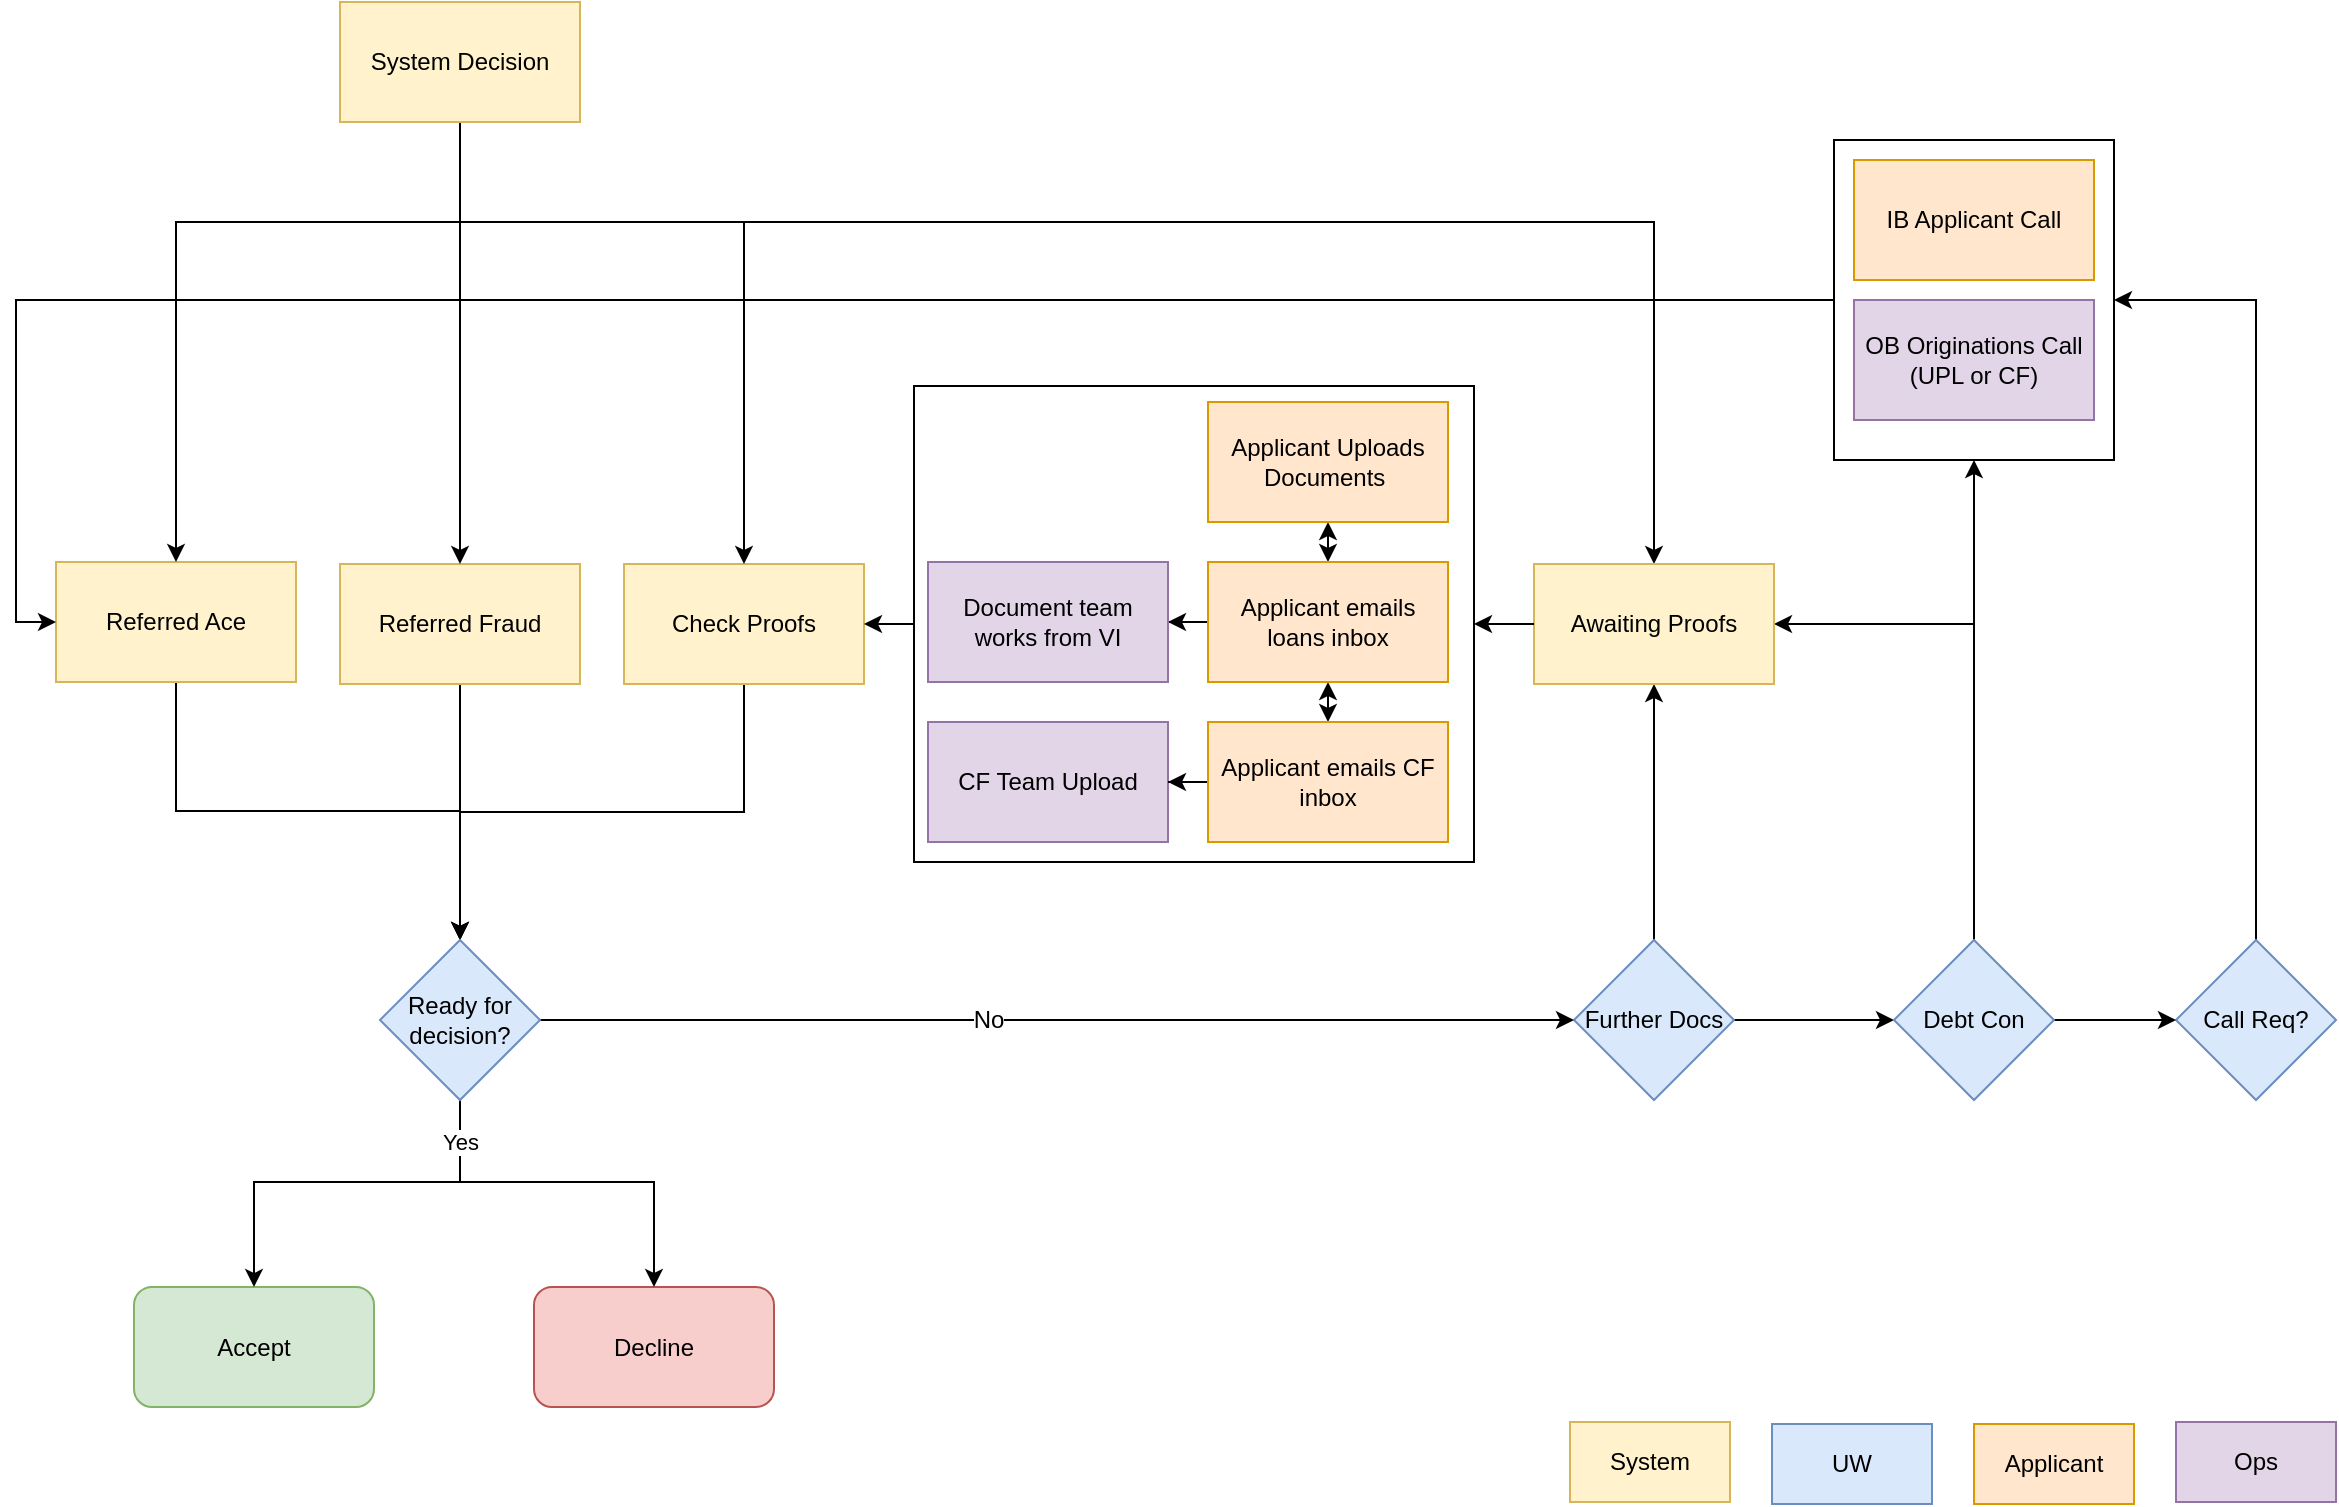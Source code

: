 <mxfile version="10.6.7" type="github"><diagram id="_2wRYy20JRNkHXtAF5AA" name="Page-1"><mxGraphModel dx="1394" dy="715" grid="1" gridSize="10" guides="1" tooltips="1" connect="1" arrows="1" fold="1" page="1" pageScale="1" pageWidth="827" pageHeight="1169" math="0" shadow="0"><root><mxCell id="0"/><mxCell id="1" parent="0"/><mxCell id="f4zZsWD-mgrWa7tqRJWt-186" value="" style="rounded=0;whiteSpace=wrap;html=1;fillColor=none;" vertex="1" parent="1"><mxGeometry x="930" y="79" width="140" height="160" as="geometry"/></mxCell><mxCell id="f4zZsWD-mgrWa7tqRJWt-214" style="edgeStyle=orthogonalEdgeStyle;rounded=0;orthogonalLoop=1;jettySize=auto;html=1;exitX=0.5;exitY=1;exitDx=0;exitDy=0;entryX=0.5;entryY=0;entryDx=0;entryDy=0;startArrow=none;startFill=0;endArrow=classic;endFill=1;" edge="1" parent="1" source="f4zZsWD-mgrWa7tqRJWt-9" target="f4zZsWD-mgrWa7tqRJWt-48"><mxGeometry relative="1" as="geometry"/></mxCell><mxCell id="f4zZsWD-mgrWa7tqRJWt-9" value="Referred Ace" style="rounded=0;whiteSpace=wrap;html=1;fillColor=#fff2cc;strokeColor=#d6b656;" vertex="1" parent="1"><mxGeometry x="41" y="290" width="120" height="60" as="geometry"/></mxCell><mxCell id="f4zZsWD-mgrWa7tqRJWt-215" style="edgeStyle=orthogonalEdgeStyle;rounded=0;orthogonalLoop=1;jettySize=auto;html=1;exitX=0.5;exitY=1;exitDx=0;exitDy=0;entryX=0.5;entryY=0;entryDx=0;entryDy=0;startArrow=none;startFill=0;endArrow=classic;endFill=1;" edge="1" parent="1" source="f4zZsWD-mgrWa7tqRJWt-10" target="f4zZsWD-mgrWa7tqRJWt-48"><mxGeometry relative="1" as="geometry"/></mxCell><mxCell id="f4zZsWD-mgrWa7tqRJWt-10" value="Referred Fraud" style="rounded=0;whiteSpace=wrap;html=1;fillColor=#fff2cc;strokeColor=#d6b656;" vertex="1" parent="1"><mxGeometry x="183" y="291" width="120" height="60" as="geometry"/></mxCell><mxCell id="f4zZsWD-mgrWa7tqRJWt-216" style="edgeStyle=orthogonalEdgeStyle;rounded=0;orthogonalLoop=1;jettySize=auto;html=1;exitX=0.5;exitY=1;exitDx=0;exitDy=0;entryX=0.5;entryY=0;entryDx=0;entryDy=0;startArrow=none;startFill=0;endArrow=classic;endFill=1;" edge="1" parent="1" source="f4zZsWD-mgrWa7tqRJWt-11" target="f4zZsWD-mgrWa7tqRJWt-48"><mxGeometry relative="1" as="geometry"/></mxCell><mxCell id="f4zZsWD-mgrWa7tqRJWt-11" value="Check Proofs" style="rounded=0;whiteSpace=wrap;html=1;fillColor=#fff2cc;strokeColor=#d6b656;" vertex="1" parent="1"><mxGeometry x="325" y="291" width="120" height="60" as="geometry"/></mxCell><mxCell id="f4zZsWD-mgrWa7tqRJWt-224" style="edgeStyle=orthogonalEdgeStyle;rounded=0;orthogonalLoop=1;jettySize=auto;html=1;exitX=0.5;exitY=1;exitDx=0;exitDy=0;entryX=0.5;entryY=0;entryDx=0;entryDy=0;startArrow=none;startFill=0;endArrow=classic;endFill=1;" edge="1" parent="1" source="f4zZsWD-mgrWa7tqRJWt-12" target="f4zZsWD-mgrWa7tqRJWt-9"><mxGeometry relative="1" as="geometry"><Array as="points"><mxPoint x="243" y="120"/><mxPoint x="101" y="120"/></Array></mxGeometry></mxCell><mxCell id="f4zZsWD-mgrWa7tqRJWt-225" style="edgeStyle=orthogonalEdgeStyle;rounded=0;orthogonalLoop=1;jettySize=auto;html=1;exitX=0.5;exitY=1;exitDx=0;exitDy=0;entryX=0.5;entryY=0;entryDx=0;entryDy=0;startArrow=none;startFill=0;endArrow=classic;endFill=1;" edge="1" parent="1" source="f4zZsWD-mgrWa7tqRJWt-12" target="f4zZsWD-mgrWa7tqRJWt-10"><mxGeometry relative="1" as="geometry"/></mxCell><mxCell id="f4zZsWD-mgrWa7tqRJWt-227" style="edgeStyle=orthogonalEdgeStyle;rounded=0;orthogonalLoop=1;jettySize=auto;html=1;exitX=0.5;exitY=1;exitDx=0;exitDy=0;entryX=0.5;entryY=0;entryDx=0;entryDy=0;startArrow=none;startFill=0;endArrow=classic;endFill=1;" edge="1" parent="1" source="f4zZsWD-mgrWa7tqRJWt-12" target="f4zZsWD-mgrWa7tqRJWt-11"><mxGeometry relative="1" as="geometry"><Array as="points"><mxPoint x="243" y="120"/><mxPoint x="385" y="120"/></Array></mxGeometry></mxCell><mxCell id="f4zZsWD-mgrWa7tqRJWt-228" style="edgeStyle=orthogonalEdgeStyle;rounded=0;orthogonalLoop=1;jettySize=auto;html=1;exitX=0.5;exitY=1;exitDx=0;exitDy=0;entryX=0.5;entryY=0;entryDx=0;entryDy=0;startArrow=none;startFill=0;endArrow=classic;endFill=1;" edge="1" parent="1" source="f4zZsWD-mgrWa7tqRJWt-12" target="f4zZsWD-mgrWa7tqRJWt-108"><mxGeometry relative="1" as="geometry"><Array as="points"><mxPoint x="243" y="120"/><mxPoint x="840" y="120"/></Array></mxGeometry></mxCell><mxCell id="f4zZsWD-mgrWa7tqRJWt-12" value="System Decision" style="rounded=0;whiteSpace=wrap;html=1;fillColor=#fff2cc;strokeColor=#d6b656;" vertex="1" parent="1"><mxGeometry x="183" y="10" width="120" height="60" as="geometry"/></mxCell><mxCell id="f4zZsWD-mgrWa7tqRJWt-17" value="OB Originations Call (UPL or CF)" style="rounded=0;whiteSpace=wrap;html=1;fillColor=#e1d5e7;strokeColor=#9673a6;" vertex="1" parent="1"><mxGeometry x="940" y="159" width="120" height="60" as="geometry"/></mxCell><mxCell id="f4zZsWD-mgrWa7tqRJWt-92" style="edgeStyle=orthogonalEdgeStyle;rounded=0;orthogonalLoop=1;jettySize=auto;html=1;exitX=0;exitY=0.5;exitDx=0;exitDy=0;entryX=1;entryY=0.5;entryDx=0;entryDy=0;" edge="1" parent="1" target="f4zZsWD-mgrWa7tqRJWt-24"><mxGeometry relative="1" as="geometry"><mxPoint x="647" y="280" as="sourcePoint"/></mxGeometry></mxCell><mxCell id="f4zZsWD-mgrWa7tqRJWt-93" style="edgeStyle=orthogonalEdgeStyle;rounded=0;orthogonalLoop=1;jettySize=auto;html=1;exitX=0;exitY=0.5;exitDx=0;exitDy=0;entryX=1;entryY=0.5;entryDx=0;entryDy=0;" edge="1" parent="1" source="f4zZsWD-mgrWa7tqRJWt-25"><mxGeometry relative="1" as="geometry"><mxPoint x="607" y="360" as="targetPoint"/></mxGeometry></mxCell><mxCell id="f4zZsWD-mgrWa7tqRJWt-194" style="edgeStyle=orthogonalEdgeStyle;rounded=0;orthogonalLoop=1;jettySize=auto;html=1;exitX=1;exitY=0.5;exitDx=0;exitDy=0;entryX=0;entryY=0.5;entryDx=0;entryDy=0;startArrow=none;startFill=0;endArrow=classic;endFill=1;" edge="1" parent="1" source="f4zZsWD-mgrWa7tqRJWt-40" target="f4zZsWD-mgrWa7tqRJWt-42"><mxGeometry relative="1" as="geometry"/></mxCell><mxCell id="f4zZsWD-mgrWa7tqRJWt-200" style="edgeStyle=orthogonalEdgeStyle;rounded=0;orthogonalLoop=1;jettySize=auto;html=1;exitX=0.5;exitY=0;exitDx=0;exitDy=0;startArrow=none;startFill=0;endArrow=classic;endFill=1;" edge="1" parent="1" source="f4zZsWD-mgrWa7tqRJWt-40" target="f4zZsWD-mgrWa7tqRJWt-108"><mxGeometry relative="1" as="geometry"/></mxCell><mxCell id="f4zZsWD-mgrWa7tqRJWt-40" value="Further Docs" style="rhombus;whiteSpace=wrap;html=1;fillColor=#dae8fc;strokeColor=#6c8ebf;" vertex="1" parent="1"><mxGeometry x="800" y="479" width="80" height="80" as="geometry"/></mxCell><mxCell id="f4zZsWD-mgrWa7tqRJWt-196" style="edgeStyle=orthogonalEdgeStyle;rounded=0;orthogonalLoop=1;jettySize=auto;html=1;exitX=0.5;exitY=0;exitDx=0;exitDy=0;entryX=1;entryY=0.5;entryDx=0;entryDy=0;startArrow=none;startFill=0;endArrow=classic;endFill=1;" edge="1" parent="1" source="f4zZsWD-mgrWa7tqRJWt-41" target="f4zZsWD-mgrWa7tqRJWt-186"><mxGeometry relative="1" as="geometry"/></mxCell><mxCell id="f4zZsWD-mgrWa7tqRJWt-41" value="Call Req?" style="rhombus;whiteSpace=wrap;html=1;fillColor=#dae8fc;strokeColor=#6c8ebf;" vertex="1" parent="1"><mxGeometry x="1101" y="479" width="80" height="80" as="geometry"/></mxCell><mxCell id="f4zZsWD-mgrWa7tqRJWt-193" style="edgeStyle=orthogonalEdgeStyle;rounded=0;orthogonalLoop=1;jettySize=auto;html=1;exitX=0.5;exitY=0;exitDx=0;exitDy=0;entryX=1;entryY=0.5;entryDx=0;entryDy=0;startArrow=none;startFill=0;endArrow=classic;endFill=1;" edge="1" parent="1" source="f4zZsWD-mgrWa7tqRJWt-42" target="f4zZsWD-mgrWa7tqRJWt-108"><mxGeometry relative="1" as="geometry"/></mxCell><mxCell id="f4zZsWD-mgrWa7tqRJWt-219" style="edgeStyle=orthogonalEdgeStyle;rounded=0;orthogonalLoop=1;jettySize=auto;html=1;exitX=1;exitY=0.5;exitDx=0;exitDy=0;entryX=0;entryY=0.5;entryDx=0;entryDy=0;startArrow=none;startFill=0;endArrow=classic;endFill=1;" edge="1" parent="1" source="f4zZsWD-mgrWa7tqRJWt-42" target="f4zZsWD-mgrWa7tqRJWt-41"><mxGeometry relative="1" as="geometry"/></mxCell><mxCell id="f4zZsWD-mgrWa7tqRJWt-231" style="edgeStyle=orthogonalEdgeStyle;rounded=0;orthogonalLoop=1;jettySize=auto;html=1;exitX=0.5;exitY=0;exitDx=0;exitDy=0;entryX=0.5;entryY=1;entryDx=0;entryDy=0;startArrow=none;startFill=0;endArrow=classic;endFill=1;" edge="1" parent="1" source="f4zZsWD-mgrWa7tqRJWt-42" target="f4zZsWD-mgrWa7tqRJWt-186"><mxGeometry relative="1" as="geometry"/></mxCell><mxCell id="f4zZsWD-mgrWa7tqRJWt-42" value="Debt Con" style="rhombus;whiteSpace=wrap;html=1;fillColor=#dae8fc;strokeColor=#6c8ebf;" vertex="1" parent="1"><mxGeometry x="960" y="479" width="80" height="80" as="geometry"/></mxCell><mxCell id="f4zZsWD-mgrWa7tqRJWt-43" value="IB Applicant Call" style="rounded=0;whiteSpace=wrap;html=1;fillColor=#ffe6cc;strokeColor=#d79b00;" vertex="1" parent="1"><mxGeometry x="940" y="89" width="120" height="60" as="geometry"/></mxCell><mxCell id="f4zZsWD-mgrWa7tqRJWt-45" value="Accept" style="rounded=1;whiteSpace=wrap;html=1;fillColor=#d5e8d4;strokeColor=#82b366;" vertex="1" parent="1"><mxGeometry x="80" y="652.5" width="120" height="60" as="geometry"/></mxCell><mxCell id="f4zZsWD-mgrWa7tqRJWt-46" value="Decline" style="rounded=1;whiteSpace=wrap;html=1;fillColor=#f8cecc;strokeColor=#b85450;" vertex="1" parent="1"><mxGeometry x="280" y="652.5" width="120" height="60" as="geometry"/></mxCell><mxCell id="f4zZsWD-mgrWa7tqRJWt-217" style="edgeStyle=orthogonalEdgeStyle;rounded=0;orthogonalLoop=1;jettySize=auto;html=1;exitX=1;exitY=0.5;exitDx=0;exitDy=0;entryX=0;entryY=0.5;entryDx=0;entryDy=0;startArrow=none;startFill=0;endArrow=classic;endFill=1;" edge="1" parent="1" source="f4zZsWD-mgrWa7tqRJWt-48" target="f4zZsWD-mgrWa7tqRJWt-40"><mxGeometry relative="1" as="geometry"/></mxCell><mxCell id="f4zZsWD-mgrWa7tqRJWt-230" value="No" style="text;html=1;resizable=0;points=[];align=center;verticalAlign=middle;labelBackgroundColor=#ffffff;" vertex="1" connectable="0" parent="f4zZsWD-mgrWa7tqRJWt-217"><mxGeometry x="-0.134" relative="1" as="geometry"><mxPoint as="offset"/></mxGeometry></mxCell><mxCell id="f4zZsWD-mgrWa7tqRJWt-222" style="edgeStyle=orthogonalEdgeStyle;rounded=0;orthogonalLoop=1;jettySize=auto;html=1;exitX=0.5;exitY=1;exitDx=0;exitDy=0;entryX=0.5;entryY=0;entryDx=0;entryDy=0;startArrow=none;startFill=0;endArrow=classic;endFill=1;" edge="1" parent="1" source="f4zZsWD-mgrWa7tqRJWt-48" target="f4zZsWD-mgrWa7tqRJWt-45"><mxGeometry relative="1" as="geometry"><mxPoint x="243" y="600" as="sourcePoint"/><Array as="points"><mxPoint x="243" y="600"/><mxPoint x="140" y="600"/></Array></mxGeometry></mxCell><mxCell id="f4zZsWD-mgrWa7tqRJWt-229" value="Yes" style="edgeStyle=orthogonalEdgeStyle;rounded=0;orthogonalLoop=1;jettySize=auto;html=1;exitX=0.5;exitY=1;exitDx=0;exitDy=0;entryX=0.5;entryY=0;entryDx=0;entryDy=0;startArrow=none;startFill=0;endArrow=classic;endFill=1;" edge="1" parent="1" source="f4zZsWD-mgrWa7tqRJWt-48" target="f4zZsWD-mgrWa7tqRJWt-46"><mxGeometry x="-0.78" relative="1" as="geometry"><Array as="points"><mxPoint x="243" y="600"/><mxPoint x="340" y="600"/></Array><mxPoint as="offset"/></mxGeometry></mxCell><mxCell id="f4zZsWD-mgrWa7tqRJWt-48" value="Ready for decision?" style="rhombus;whiteSpace=wrap;html=1;fillColor=#dae8fc;strokeColor=#6c8ebf;" vertex="1" parent="1"><mxGeometry x="203" y="479" width="80" height="80" as="geometry"/></mxCell><mxCell id="f4zZsWD-mgrWa7tqRJWt-147" style="edgeStyle=orthogonalEdgeStyle;rounded=0;orthogonalLoop=1;jettySize=auto;html=1;exitX=0.5;exitY=1;exitDx=0;exitDy=0;entryX=0.5;entryY=0;entryDx=0;entryDy=0;startArrow=classic;startFill=1;endArrow=classic;endFill=1;" edge="1" parent="1" source="f4zZsWD-mgrWa7tqRJWt-103" target="f4zZsWD-mgrWa7tqRJWt-105"><mxGeometry relative="1" as="geometry"/></mxCell><mxCell id="f4zZsWD-mgrWa7tqRJWt-103" value="Applicant Uploads Documents&amp;nbsp;" style="rounded=0;whiteSpace=wrap;html=1;fillColor=#ffe6cc;strokeColor=#d79b00;" vertex="1" parent="1"><mxGeometry x="617" y="210" width="120" height="60" as="geometry"/></mxCell><mxCell id="f4zZsWD-mgrWa7tqRJWt-104" value="CF Team Upload" style="rounded=0;whiteSpace=wrap;html=1;fillColor=#e1d5e7;strokeColor=#9673a6;" vertex="1" parent="1"><mxGeometry x="477" y="370" width="120" height="60" as="geometry"/></mxCell><mxCell id="f4zZsWD-mgrWa7tqRJWt-148" style="edgeStyle=orthogonalEdgeStyle;rounded=0;orthogonalLoop=1;jettySize=auto;html=1;exitX=0.5;exitY=1;exitDx=0;exitDy=0;entryX=0.5;entryY=0;entryDx=0;entryDy=0;startArrow=classic;startFill=1;endArrow=classic;endFill=1;" edge="1" parent="1" source="f4zZsWD-mgrWa7tqRJWt-105" target="f4zZsWD-mgrWa7tqRJWt-107"><mxGeometry relative="1" as="geometry"/></mxCell><mxCell id="f4zZsWD-mgrWa7tqRJWt-169" style="edgeStyle=orthogonalEdgeStyle;rounded=0;orthogonalLoop=1;jettySize=auto;html=1;exitX=0;exitY=0.5;exitDx=0;exitDy=0;startArrow=none;startFill=0;endArrow=classic;endFill=1;" edge="1" parent="1" source="f4zZsWD-mgrWa7tqRJWt-105" target="f4zZsWD-mgrWa7tqRJWt-106"><mxGeometry relative="1" as="geometry"/></mxCell><mxCell id="f4zZsWD-mgrWa7tqRJWt-105" value="Applicant emails loans inbox" style="rounded=0;whiteSpace=wrap;html=1;fillColor=#ffe6cc;strokeColor=#d79b00;" vertex="1" parent="1"><mxGeometry x="617" y="290" width="120" height="60" as="geometry"/></mxCell><mxCell id="f4zZsWD-mgrWa7tqRJWt-106" value="Document team works from VI" style="rounded=0;whiteSpace=wrap;html=1;fillColor=#e1d5e7;strokeColor=#9673a6;" vertex="1" parent="1"><mxGeometry x="477" y="290" width="120" height="60" as="geometry"/></mxCell><mxCell id="f4zZsWD-mgrWa7tqRJWt-170" style="edgeStyle=orthogonalEdgeStyle;rounded=0;orthogonalLoop=1;jettySize=auto;html=1;exitX=0;exitY=0.5;exitDx=0;exitDy=0;startArrow=none;startFill=0;endArrow=classic;endFill=1;" edge="1" parent="1" source="f4zZsWD-mgrWa7tqRJWt-107" target="f4zZsWD-mgrWa7tqRJWt-104"><mxGeometry relative="1" as="geometry"/></mxCell><mxCell id="f4zZsWD-mgrWa7tqRJWt-107" value="Applicant emails CF inbox" style="rounded=0;whiteSpace=wrap;html=1;fillColor=#ffe6cc;strokeColor=#d79b00;" vertex="1" parent="1"><mxGeometry x="617" y="370" width="120" height="60" as="geometry"/></mxCell><mxCell id="f4zZsWD-mgrWa7tqRJWt-108" value="Awaiting Proofs" style="rounded=0;whiteSpace=wrap;html=1;fillColor=#fff2cc;strokeColor=#d6b656;" vertex="1" parent="1"><mxGeometry x="780" y="291" width="120" height="60" as="geometry"/></mxCell><mxCell id="f4zZsWD-mgrWa7tqRJWt-199" style="edgeStyle=orthogonalEdgeStyle;rounded=0;orthogonalLoop=1;jettySize=auto;html=1;exitX=0;exitY=0.5;exitDx=0;exitDy=0;entryX=1;entryY=0.5;entryDx=0;entryDy=0;startArrow=none;startFill=0;endArrow=classic;endFill=1;" edge="1" parent="1" source="f4zZsWD-mgrWa7tqRJWt-178" target="f4zZsWD-mgrWa7tqRJWt-11"><mxGeometry relative="1" as="geometry"/></mxCell><mxCell id="f4zZsWD-mgrWa7tqRJWt-213" style="edgeStyle=orthogonalEdgeStyle;rounded=0;orthogonalLoop=1;jettySize=auto;html=1;entryX=0;entryY=0.5;entryDx=0;entryDy=0;startArrow=classic;startFill=1;endArrow=none;endFill=0;" edge="1" parent="1" source="f4zZsWD-mgrWa7tqRJWt-178" target="f4zZsWD-mgrWa7tqRJWt-108"><mxGeometry relative="1" as="geometry"/></mxCell><mxCell id="f4zZsWD-mgrWa7tqRJWt-178" value="" style="rounded=0;whiteSpace=wrap;html=1;fillColor=none;" vertex="1" parent="1"><mxGeometry x="470" y="202" width="280" height="238" as="geometry"/></mxCell><mxCell id="f4zZsWD-mgrWa7tqRJWt-198" style="edgeStyle=orthogonalEdgeStyle;rounded=0;orthogonalLoop=1;jettySize=auto;html=1;exitX=0;exitY=0.5;exitDx=0;exitDy=0;entryX=0;entryY=0.5;entryDx=0;entryDy=0;startArrow=none;startFill=0;endArrow=classic;endFill=1;" edge="1" parent="1" source="f4zZsWD-mgrWa7tqRJWt-186" target="f4zZsWD-mgrWa7tqRJWt-9"><mxGeometry relative="1" as="geometry"/></mxCell><mxCell id="f4zZsWD-mgrWa7tqRJWt-191" style="edgeStyle=orthogonalEdgeStyle;rounded=0;orthogonalLoop=1;jettySize=auto;html=1;exitX=0.5;exitY=1;exitDx=0;exitDy=0;startArrow=none;startFill=0;endArrow=classic;endFill=1;" edge="1" parent="1" source="f4zZsWD-mgrWa7tqRJWt-186" target="f4zZsWD-mgrWa7tqRJWt-186"><mxGeometry relative="1" as="geometry"/></mxCell><mxCell id="f4zZsWD-mgrWa7tqRJWt-233" value="UW" style="rounded=0;whiteSpace=wrap;html=1;fillColor=#dae8fc;strokeColor=#6c8ebf;" vertex="1" parent="1"><mxGeometry x="899" y="721" width="80" height="40" as="geometry"/></mxCell><mxCell id="f4zZsWD-mgrWa7tqRJWt-234" value="Applicant" style="rounded=0;whiteSpace=wrap;html=1;fillColor=#ffe6cc;strokeColor=#d79b00;" vertex="1" parent="1"><mxGeometry x="1000" y="721" width="80" height="40" as="geometry"/></mxCell><mxCell id="f4zZsWD-mgrWa7tqRJWt-236" value="Ops" style="rounded=0;whiteSpace=wrap;html=1;fillColor=#e1d5e7;strokeColor=#9673a6;" vertex="1" parent="1"><mxGeometry x="1101" y="720" width="80" height="40" as="geometry"/></mxCell><mxCell id="f4zZsWD-mgrWa7tqRJWt-237" value="System" style="rounded=0;whiteSpace=wrap;html=1;fillColor=#fff2cc;strokeColor=#d6b656;" vertex="1" parent="1"><mxGeometry x="798" y="720" width="80" height="40" as="geometry"/></mxCell></root></mxGraphModel></diagram></mxfile>